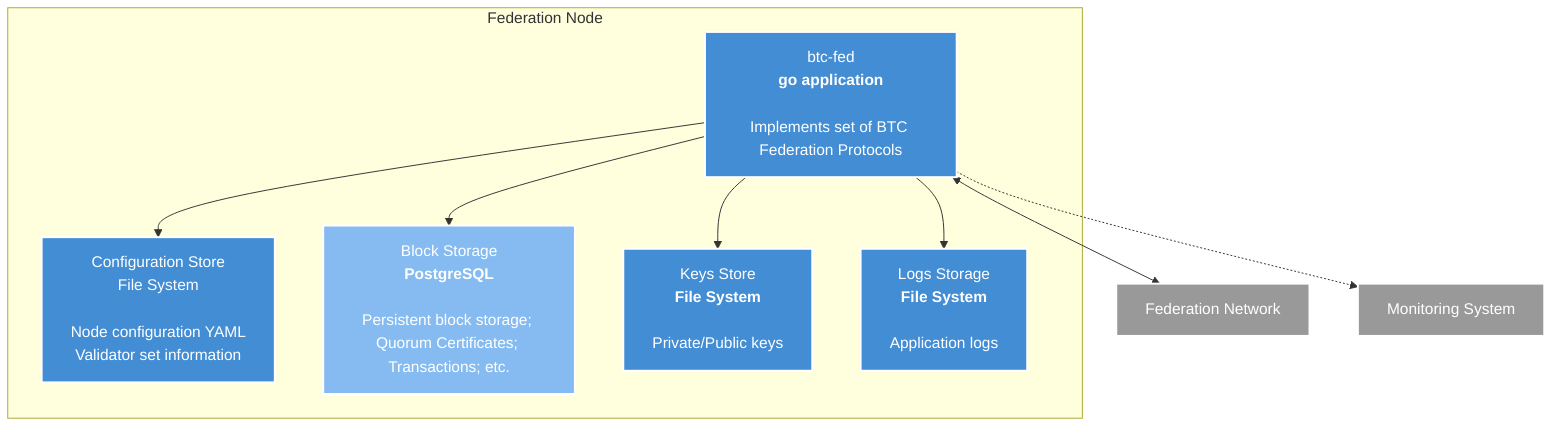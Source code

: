 graph TD
    FederationNetwork[Federation Network]
    MonitoringSystem[Monitoring System]
    
    subgraph FederationNode [Federation Node]
        NodeApp[btc-fed<br/><b>go application</b><br/><br/>Implements set of BTC Federation Protocols]
        
        ConfigStore[Configuration Store<br/>File System<br/><br/>Node configuration YAML<br/>Validator set information]
        
        BlockStorage[Block Storage<br/><b>PostgreSQL</b><br/><br/>Persistent block storage; Quorum Certificates; Transactions; etc.]
        
        KeysStore[Keys Store<br/><b>File System</b><br/><br/>Private/Public keys]
        
        LogsStore[Logs Storage<br/><b>File System</b><br/><br/>Application logs]
    end
    
    NodeApp <--> FederationNetwork
    NodeApp -.-> MonitoringSystem
    NodeApp --> ConfigStore
    NodeApp --> BlockStorage
    NodeApp --> KeysStore
    NodeApp --> LogsStore
    
    classDef person fill:#08427b,stroke:#fff,stroke-width:2px,color:#fff
    classDef container fill:#438dd5,stroke:#fff,stroke-width:2px,color:#fff
    classDef database fill:#85bbf0,stroke:#fff,stroke-width:2px,color:#fff
    classDef external fill:#999,stroke:#fff,stroke-width:2px,color:#fff
    
    class User person
    class NodeApp container
    class BlockStorage database
    class ConfigStore,KeysStore,LogsStore container
    class FederationNetwork,MonitoringSystem external